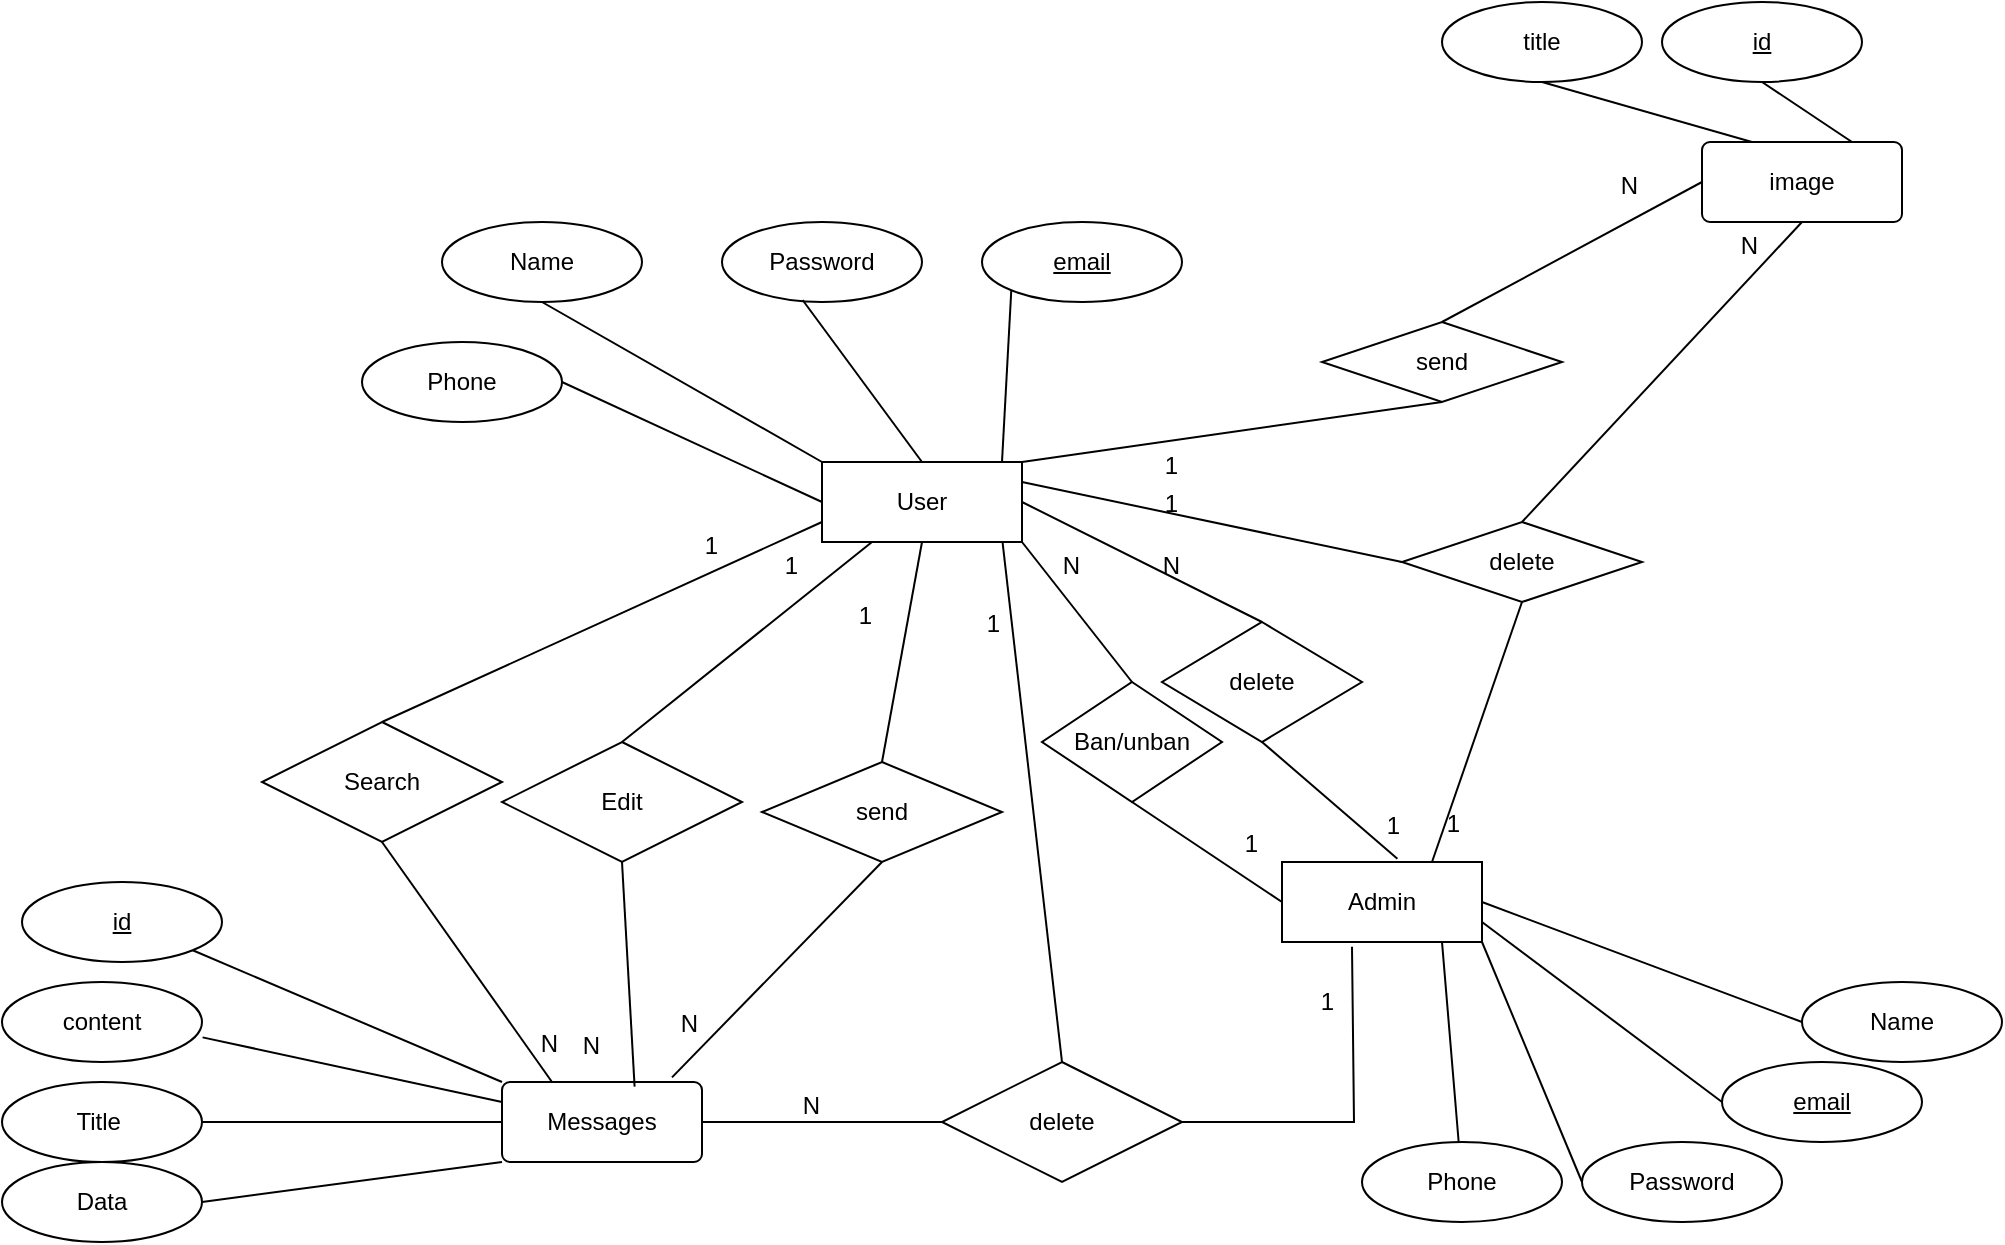 <mxfile version="23.1.1" type="device">
  <diagram name="Page-1" id="pSrCWTQ0MrUmyBq-erhx">
    <mxGraphModel dx="2039" dy="772" grid="1" gridSize="10" guides="1" tooltips="1" connect="1" arrows="1" fold="1" page="1" pageScale="1" pageWidth="850" pageHeight="1100" math="0" shadow="0">
      <root>
        <mxCell id="0" />
        <mxCell id="1" parent="0" />
        <mxCell id="HHzDjh5W3xl2r-wXphZd-11" value="User" style="whiteSpace=wrap;html=1;align=center;" vertex="1" parent="1">
          <mxGeometry x="230" y="240" width="100" height="40" as="geometry" />
        </mxCell>
        <mxCell id="HHzDjh5W3xl2r-wXphZd-13" value="Admin" style="whiteSpace=wrap;html=1;align=center;" vertex="1" parent="1">
          <mxGeometry x="460" y="440" width="100" height="40" as="geometry" />
        </mxCell>
        <mxCell id="HHzDjh5W3xl2r-wXphZd-16" value="Password" style="ellipse;whiteSpace=wrap;html=1;align=center;" vertex="1" parent="1">
          <mxGeometry x="180" y="120" width="100" height="40" as="geometry" />
        </mxCell>
        <mxCell id="HHzDjh5W3xl2r-wXphZd-17" value="Name" style="ellipse;whiteSpace=wrap;html=1;align=center;" vertex="1" parent="1">
          <mxGeometry x="40" y="120" width="100" height="40" as="geometry" />
        </mxCell>
        <mxCell id="HHzDjh5W3xl2r-wXphZd-18" value="email" style="ellipse;whiteSpace=wrap;html=1;align=center;fontStyle=4;" vertex="1" parent="1">
          <mxGeometry x="310" y="120" width="100" height="40" as="geometry" />
        </mxCell>
        <mxCell id="HHzDjh5W3xl2r-wXphZd-19" value="Phone" style="ellipse;whiteSpace=wrap;html=1;align=center;" vertex="1" parent="1">
          <mxGeometry y="180" width="100" height="40" as="geometry" />
        </mxCell>
        <mxCell id="HHzDjh5W3xl2r-wXphZd-34" value="" style="endArrow=none;html=1;rounded=0;entryX=0;entryY=0.5;entryDx=0;entryDy=0;exitX=1;exitY=0.5;exitDx=0;exitDy=0;" edge="1" parent="1" source="HHzDjh5W3xl2r-wXphZd-19" target="HHzDjh5W3xl2r-wXphZd-11">
          <mxGeometry width="50" height="50" relative="1" as="geometry">
            <mxPoint x="100" y="270" as="sourcePoint" />
            <mxPoint x="150" y="220" as="targetPoint" />
          </mxGeometry>
        </mxCell>
        <mxCell id="HHzDjh5W3xl2r-wXphZd-35" value="" style="endArrow=none;html=1;rounded=0;exitX=0;exitY=0;exitDx=0;exitDy=0;entryX=0.5;entryY=1;entryDx=0;entryDy=0;" edge="1" parent="1" source="HHzDjh5W3xl2r-wXphZd-11" target="HHzDjh5W3xl2r-wXphZd-17">
          <mxGeometry width="50" height="50" relative="1" as="geometry">
            <mxPoint x="50" y="210" as="sourcePoint" />
            <mxPoint x="100" y="160" as="targetPoint" />
          </mxGeometry>
        </mxCell>
        <mxCell id="HHzDjh5W3xl2r-wXphZd-36" value="" style="endArrow=none;html=1;rounded=0;exitX=0.5;exitY=0;exitDx=0;exitDy=0;entryX=0.403;entryY=0.975;entryDx=0;entryDy=0;entryPerimeter=0;" edge="1" parent="1" source="HHzDjh5W3xl2r-wXphZd-11" target="HHzDjh5W3xl2r-wXphZd-16">
          <mxGeometry width="50" height="50" relative="1" as="geometry">
            <mxPoint x="280" y="230" as="sourcePoint" />
            <mxPoint x="240" y="170" as="targetPoint" />
          </mxGeometry>
        </mxCell>
        <mxCell id="HHzDjh5W3xl2r-wXphZd-37" value="" style="endArrow=none;html=1;rounded=0;entryX=0;entryY=1;entryDx=0;entryDy=0;" edge="1" parent="1" target="HHzDjh5W3xl2r-wXphZd-18">
          <mxGeometry width="50" height="50" relative="1" as="geometry">
            <mxPoint x="320" y="240" as="sourcePoint" />
            <mxPoint x="370" y="170" as="targetPoint" />
          </mxGeometry>
        </mxCell>
        <mxCell id="HHzDjh5W3xl2r-wXphZd-39" value="email" style="ellipse;whiteSpace=wrap;html=1;align=center;fontStyle=4;" vertex="1" parent="1">
          <mxGeometry x="680" y="540" width="100" height="40" as="geometry" />
        </mxCell>
        <mxCell id="HHzDjh5W3xl2r-wXphZd-40" value="Password" style="ellipse;whiteSpace=wrap;html=1;align=center;" vertex="1" parent="1">
          <mxGeometry x="610" y="580" width="100" height="40" as="geometry" />
        </mxCell>
        <mxCell id="HHzDjh5W3xl2r-wXphZd-41" value="Name" style="ellipse;whiteSpace=wrap;html=1;align=center;" vertex="1" parent="1">
          <mxGeometry x="720" y="500" width="100" height="40" as="geometry" />
        </mxCell>
        <mxCell id="HHzDjh5W3xl2r-wXphZd-42" value="Phone" style="ellipse;whiteSpace=wrap;html=1;align=center;" vertex="1" parent="1">
          <mxGeometry x="500" y="580" width="100" height="40" as="geometry" />
        </mxCell>
        <mxCell id="HHzDjh5W3xl2r-wXphZd-43" value="" style="endArrow=none;html=1;rounded=0;entryX=0;entryY=0.5;entryDx=0;entryDy=0;" edge="1" parent="1" target="HHzDjh5W3xl2r-wXphZd-41">
          <mxGeometry width="50" height="50" relative="1" as="geometry">
            <mxPoint x="560" y="460" as="sourcePoint" />
            <mxPoint x="600" y="380" as="targetPoint" />
          </mxGeometry>
        </mxCell>
        <mxCell id="HHzDjh5W3xl2r-wXphZd-44" value="" style="endArrow=none;html=1;rounded=0;entryX=0;entryY=0.5;entryDx=0;entryDy=0;exitX=1;exitY=0.75;exitDx=0;exitDy=0;" edge="1" parent="1" source="HHzDjh5W3xl2r-wXphZd-13" target="HHzDjh5W3xl2r-wXphZd-39">
          <mxGeometry width="50" height="50" relative="1" as="geometry">
            <mxPoint x="570" y="480" as="sourcePoint" />
            <mxPoint x="610" y="410" as="targetPoint" />
          </mxGeometry>
        </mxCell>
        <mxCell id="HHzDjh5W3xl2r-wXphZd-45" value="" style="endArrow=none;html=1;rounded=0;" edge="1" parent="1" source="HHzDjh5W3xl2r-wXphZd-42">
          <mxGeometry width="50" height="50" relative="1" as="geometry">
            <mxPoint x="571.7" y="545.68" as="sourcePoint" />
            <mxPoint x="540" y="480" as="targetPoint" />
          </mxGeometry>
        </mxCell>
        <mxCell id="HHzDjh5W3xl2r-wXphZd-48" value="" style="endArrow=none;html=1;rounded=0;exitX=0;exitY=0.5;exitDx=0;exitDy=0;entryX=1;entryY=1;entryDx=0;entryDy=0;" edge="1" parent="1" source="HHzDjh5W3xl2r-wXphZd-40" target="HHzDjh5W3xl2r-wXphZd-13">
          <mxGeometry width="50" height="50" relative="1" as="geometry">
            <mxPoint x="600" y="500" as="sourcePoint" />
            <mxPoint x="650" y="450" as="targetPoint" />
          </mxGeometry>
        </mxCell>
        <mxCell id="HHzDjh5W3xl2r-wXphZd-49" value="send" style="shape=rhombus;perimeter=rhombusPerimeter;whiteSpace=wrap;html=1;align=center;" vertex="1" parent="1">
          <mxGeometry x="200" y="390" width="120" height="50" as="geometry" />
        </mxCell>
        <mxCell id="HHzDjh5W3xl2r-wXphZd-50" value="Messages" style="rounded=1;arcSize=10;whiteSpace=wrap;html=1;align=center;" vertex="1" parent="1">
          <mxGeometry x="70" y="550" width="100" height="40" as="geometry" />
        </mxCell>
        <mxCell id="HHzDjh5W3xl2r-wXphZd-52" value="id" style="ellipse;whiteSpace=wrap;html=1;align=center;fontStyle=4;" vertex="1" parent="1">
          <mxGeometry x="-170" y="450" width="100" height="40" as="geometry" />
        </mxCell>
        <mxCell id="HHzDjh5W3xl2r-wXphZd-53" value="Data" style="ellipse;whiteSpace=wrap;html=1;align=center;" vertex="1" parent="1">
          <mxGeometry x="-180" y="590" width="100" height="40" as="geometry" />
        </mxCell>
        <mxCell id="HHzDjh5W3xl2r-wXphZd-54" value="Title&amp;nbsp;" style="ellipse;whiteSpace=wrap;html=1;align=center;" vertex="1" parent="1">
          <mxGeometry x="-180" y="550" width="100" height="40" as="geometry" />
        </mxCell>
        <mxCell id="HHzDjh5W3xl2r-wXphZd-55" value="content" style="ellipse;whiteSpace=wrap;html=1;align=center;" vertex="1" parent="1">
          <mxGeometry x="-180" y="500" width="100" height="40" as="geometry" />
        </mxCell>
        <mxCell id="HHzDjh5W3xl2r-wXphZd-58" value="" style="endArrow=none;html=1;rounded=0;entryX=0;entryY=0;entryDx=0;entryDy=0;exitX=1;exitY=1;exitDx=0;exitDy=0;" edge="1" parent="1" source="HHzDjh5W3xl2r-wXphZd-52" target="HHzDjh5W3xl2r-wXphZd-50">
          <mxGeometry width="50" height="50" relative="1" as="geometry">
            <mxPoint x="10" y="460" as="sourcePoint" />
            <mxPoint x="60" y="410" as="targetPoint" />
          </mxGeometry>
        </mxCell>
        <mxCell id="HHzDjh5W3xl2r-wXphZd-59" value="" style="endArrow=none;html=1;rounded=0;entryX=0;entryY=0.25;entryDx=0;entryDy=0;exitX=1.003;exitY=0.692;exitDx=0;exitDy=0;exitPerimeter=0;" edge="1" parent="1" source="HHzDjh5W3xl2r-wXphZd-55" target="HHzDjh5W3xl2r-wXphZd-50">
          <mxGeometry width="50" height="50" relative="1" as="geometry">
            <mxPoint x="10" y="520" as="sourcePoint" />
            <mxPoint x="60" y="470" as="targetPoint" />
          </mxGeometry>
        </mxCell>
        <mxCell id="HHzDjh5W3xl2r-wXphZd-60" value="" style="endArrow=none;html=1;rounded=0;entryX=0;entryY=0.5;entryDx=0;entryDy=0;exitX=1;exitY=0.5;exitDx=0;exitDy=0;" edge="1" parent="1" source="HHzDjh5W3xl2r-wXphZd-54" target="HHzDjh5W3xl2r-wXphZd-50">
          <mxGeometry width="50" height="50" relative="1" as="geometry">
            <mxPoint x="10" y="570" as="sourcePoint" />
            <mxPoint x="60" y="520" as="targetPoint" />
          </mxGeometry>
        </mxCell>
        <mxCell id="HHzDjh5W3xl2r-wXphZd-61" value="" style="endArrow=none;html=1;rounded=0;exitX=1;exitY=0.5;exitDx=0;exitDy=0;entryX=0;entryY=1;entryDx=0;entryDy=0;" edge="1" parent="1" source="HHzDjh5W3xl2r-wXphZd-53" target="HHzDjh5W3xl2r-wXphZd-50">
          <mxGeometry width="50" height="50" relative="1" as="geometry">
            <mxPoint x="20" y="640" as="sourcePoint" />
            <mxPoint x="70" y="590" as="targetPoint" />
          </mxGeometry>
        </mxCell>
        <mxCell id="HHzDjh5W3xl2r-wXphZd-65" value="" style="endArrow=none;html=1;rounded=0;entryX=0.5;entryY=1;entryDx=0;entryDy=0;exitX=0.5;exitY=0;exitDx=0;exitDy=0;" edge="1" parent="1" source="HHzDjh5W3xl2r-wXphZd-49" target="HHzDjh5W3xl2r-wXphZd-11">
          <mxGeometry relative="1" as="geometry">
            <mxPoint x="240" y="390" as="sourcePoint" />
            <mxPoint x="510" y="400" as="targetPoint" />
          </mxGeometry>
        </mxCell>
        <mxCell id="HHzDjh5W3xl2r-wXphZd-66" value="1" style="resizable=0;html=1;whiteSpace=wrap;align=right;verticalAlign=bottom;" connectable="0" vertex="1" parent="HHzDjh5W3xl2r-wXphZd-65">
          <mxGeometry x="1" relative="1" as="geometry">
            <mxPoint x="-24" y="46" as="offset" />
          </mxGeometry>
        </mxCell>
        <mxCell id="HHzDjh5W3xl2r-wXphZd-67" value="" style="endArrow=none;html=1;rounded=0;exitX=0.5;exitY=1;exitDx=0;exitDy=0;entryX=0.85;entryY=-0.058;entryDx=0;entryDy=0;entryPerimeter=0;" edge="1" parent="1" source="HHzDjh5W3xl2r-wXphZd-49" target="HHzDjh5W3xl2r-wXphZd-50">
          <mxGeometry relative="1" as="geometry">
            <mxPoint x="350" y="400" as="sourcePoint" />
            <mxPoint x="510" y="400" as="targetPoint" />
          </mxGeometry>
        </mxCell>
        <mxCell id="HHzDjh5W3xl2r-wXphZd-68" value="N" style="resizable=0;html=1;whiteSpace=wrap;align=right;verticalAlign=bottom;" connectable="0" vertex="1" parent="HHzDjh5W3xl2r-wXphZd-67">
          <mxGeometry x="1" relative="1" as="geometry">
            <mxPoint x="15" y="-18" as="offset" />
          </mxGeometry>
        </mxCell>
        <mxCell id="HHzDjh5W3xl2r-wXphZd-69" value="delete" style="shape=rhombus;perimeter=rhombusPerimeter;whiteSpace=wrap;html=1;align=center;" vertex="1" parent="1">
          <mxGeometry x="290" y="540" width="120" height="60" as="geometry" />
        </mxCell>
        <mxCell id="HHzDjh5W3xl2r-wXphZd-70" value="" style="endArrow=none;html=1;rounded=0;exitX=1;exitY=0.5;exitDx=0;exitDy=0;entryX=0.35;entryY=1.058;entryDx=0;entryDy=0;entryPerimeter=0;" edge="1" parent="1" source="HHzDjh5W3xl2r-wXphZd-69" target="HHzDjh5W3xl2r-wXphZd-13">
          <mxGeometry relative="1" as="geometry">
            <mxPoint x="350" y="520" as="sourcePoint" />
            <mxPoint x="510" y="520" as="targetPoint" />
            <Array as="points">
              <mxPoint x="496" y="570" />
            </Array>
          </mxGeometry>
        </mxCell>
        <mxCell id="HHzDjh5W3xl2r-wXphZd-71" value="1" style="resizable=0;html=1;whiteSpace=wrap;align=right;verticalAlign=bottom;" connectable="0" vertex="1" parent="HHzDjh5W3xl2r-wXphZd-70">
          <mxGeometry x="1" relative="1" as="geometry">
            <mxPoint x="-8" y="36" as="offset" />
          </mxGeometry>
        </mxCell>
        <mxCell id="HHzDjh5W3xl2r-wXphZd-73" value="" style="endArrow=none;html=1;rounded=0;exitX=1;exitY=0.5;exitDx=0;exitDy=0;entryX=0;entryY=0.5;entryDx=0;entryDy=0;" edge="1" parent="1" source="HHzDjh5W3xl2r-wXphZd-50" target="HHzDjh5W3xl2r-wXphZd-69">
          <mxGeometry relative="1" as="geometry">
            <mxPoint x="350" y="400" as="sourcePoint" />
            <mxPoint x="290" y="560" as="targetPoint" />
          </mxGeometry>
        </mxCell>
        <mxCell id="HHzDjh5W3xl2r-wXphZd-74" value="N" style="resizable=0;html=1;whiteSpace=wrap;align=right;verticalAlign=bottom;" connectable="0" vertex="1" parent="HHzDjh5W3xl2r-wXphZd-73">
          <mxGeometry x="1" relative="1" as="geometry">
            <mxPoint x="-60" as="offset" />
          </mxGeometry>
        </mxCell>
        <mxCell id="HHzDjh5W3xl2r-wXphZd-75" value="" style="endArrow=none;html=1;rounded=0;entryX=0.903;entryY=1.008;entryDx=0;entryDy=0;entryPerimeter=0;" edge="1" parent="1" target="HHzDjh5W3xl2r-wXphZd-11">
          <mxGeometry relative="1" as="geometry">
            <mxPoint x="350" y="540" as="sourcePoint" />
            <mxPoint x="510" y="540" as="targetPoint" />
          </mxGeometry>
        </mxCell>
        <mxCell id="HHzDjh5W3xl2r-wXphZd-76" value="1" style="resizable=0;html=1;whiteSpace=wrap;align=right;verticalAlign=bottom;" connectable="0" vertex="1" parent="HHzDjh5W3xl2r-wXphZd-75">
          <mxGeometry x="1" relative="1" as="geometry">
            <mxPoint y="49" as="offset" />
          </mxGeometry>
        </mxCell>
        <mxCell id="HHzDjh5W3xl2r-wXphZd-77" value="Edit" style="shape=rhombus;perimeter=rhombusPerimeter;whiteSpace=wrap;html=1;align=center;" vertex="1" parent="1">
          <mxGeometry x="70" y="380" width="120" height="60" as="geometry" />
        </mxCell>
        <mxCell id="HHzDjh5W3xl2r-wXphZd-78" value="" style="endArrow=none;html=1;rounded=0;exitX=0.5;exitY=0;exitDx=0;exitDy=0;entryX=0.25;entryY=1;entryDx=0;entryDy=0;" edge="1" parent="1" source="HHzDjh5W3xl2r-wXphZd-77" target="HHzDjh5W3xl2r-wXphZd-11">
          <mxGeometry relative="1" as="geometry">
            <mxPoint x="350" y="400" as="sourcePoint" />
            <mxPoint x="510" y="400" as="targetPoint" />
          </mxGeometry>
        </mxCell>
        <mxCell id="HHzDjh5W3xl2r-wXphZd-79" value="1" style="resizable=0;html=1;whiteSpace=wrap;align=right;verticalAlign=bottom;" connectable="0" vertex="1" parent="HHzDjh5W3xl2r-wXphZd-78">
          <mxGeometry x="1" relative="1" as="geometry">
            <mxPoint x="-35" y="20" as="offset" />
          </mxGeometry>
        </mxCell>
        <mxCell id="HHzDjh5W3xl2r-wXphZd-80" value="" style="endArrow=none;html=1;rounded=0;exitX=0.5;exitY=1;exitDx=0;exitDy=0;entryX=0.663;entryY=0.058;entryDx=0;entryDy=0;entryPerimeter=0;" edge="1" parent="1" source="HHzDjh5W3xl2r-wXphZd-77" target="HHzDjh5W3xl2r-wXphZd-50">
          <mxGeometry relative="1" as="geometry">
            <mxPoint x="350" y="400" as="sourcePoint" />
            <mxPoint x="130" y="540" as="targetPoint" />
          </mxGeometry>
        </mxCell>
        <mxCell id="HHzDjh5W3xl2r-wXphZd-81" value="N" style="resizable=0;html=1;whiteSpace=wrap;align=right;verticalAlign=bottom;" connectable="0" vertex="1" parent="HHzDjh5W3xl2r-wXphZd-80">
          <mxGeometry x="1" relative="1" as="geometry">
            <mxPoint x="-16" y="-12" as="offset" />
          </mxGeometry>
        </mxCell>
        <mxCell id="HHzDjh5W3xl2r-wXphZd-83" value="Search" style="shape=rhombus;perimeter=rhombusPerimeter;whiteSpace=wrap;html=1;align=center;" vertex="1" parent="1">
          <mxGeometry x="-50" y="370" width="120" height="60" as="geometry" />
        </mxCell>
        <mxCell id="HHzDjh5W3xl2r-wXphZd-84" value="" style="endArrow=none;html=1;rounded=0;exitX=0.5;exitY=0;exitDx=0;exitDy=0;entryX=0;entryY=0.75;entryDx=0;entryDy=0;" edge="1" parent="1" source="HHzDjh5W3xl2r-wXphZd-83" target="HHzDjh5W3xl2r-wXphZd-11">
          <mxGeometry relative="1" as="geometry">
            <mxPoint x="90" y="400" as="sourcePoint" />
            <mxPoint x="250" y="400" as="targetPoint" />
          </mxGeometry>
        </mxCell>
        <mxCell id="HHzDjh5W3xl2r-wXphZd-85" value="1" style="resizable=0;html=1;whiteSpace=wrap;align=right;verticalAlign=bottom;" connectable="0" vertex="1" parent="HHzDjh5W3xl2r-wXphZd-84">
          <mxGeometry x="1" relative="1" as="geometry">
            <mxPoint x="-50" y="20" as="offset" />
          </mxGeometry>
        </mxCell>
        <mxCell id="HHzDjh5W3xl2r-wXphZd-86" value="" style="endArrow=none;html=1;rounded=0;exitX=0.5;exitY=1;exitDx=0;exitDy=0;entryX=0.25;entryY=0;entryDx=0;entryDy=0;" edge="1" parent="1" source="HHzDjh5W3xl2r-wXphZd-83" target="HHzDjh5W3xl2r-wXphZd-50">
          <mxGeometry relative="1" as="geometry">
            <mxPoint x="90" y="400" as="sourcePoint" />
            <mxPoint x="250" y="400" as="targetPoint" />
          </mxGeometry>
        </mxCell>
        <mxCell id="HHzDjh5W3xl2r-wXphZd-87" value="N" style="resizable=0;html=1;whiteSpace=wrap;align=right;verticalAlign=bottom;" connectable="0" vertex="1" parent="HHzDjh5W3xl2r-wXphZd-86">
          <mxGeometry x="1" relative="1" as="geometry">
            <mxPoint x="5" y="-10" as="offset" />
          </mxGeometry>
        </mxCell>
        <mxCell id="HHzDjh5W3xl2r-wXphZd-88" value="Ban/unban" style="shape=rhombus;perimeter=rhombusPerimeter;whiteSpace=wrap;html=1;align=center;" vertex="1" parent="1">
          <mxGeometry x="340" y="350" width="90" height="60" as="geometry" />
        </mxCell>
        <mxCell id="HHzDjh5W3xl2r-wXphZd-91" value="" style="endArrow=none;html=1;rounded=0;exitX=0.5;exitY=0;exitDx=0;exitDy=0;entryX=1;entryY=1;entryDx=0;entryDy=0;" edge="1" parent="1" source="HHzDjh5W3xl2r-wXphZd-88" target="HHzDjh5W3xl2r-wXphZd-11">
          <mxGeometry relative="1" as="geometry">
            <mxPoint x="425" y="340" as="sourcePoint" />
            <mxPoint x="335" y="290" as="targetPoint" />
          </mxGeometry>
        </mxCell>
        <mxCell id="HHzDjh5W3xl2r-wXphZd-92" value="N" style="resizable=0;html=1;whiteSpace=wrap;align=right;verticalAlign=bottom;" connectable="0" vertex="1" parent="HHzDjh5W3xl2r-wXphZd-91">
          <mxGeometry x="1" relative="1" as="geometry">
            <mxPoint x="30" y="20" as="offset" />
          </mxGeometry>
        </mxCell>
        <mxCell id="HHzDjh5W3xl2r-wXphZd-93" value="delete" style="shape=rhombus;perimeter=rhombusPerimeter;whiteSpace=wrap;html=1;align=center;" vertex="1" parent="1">
          <mxGeometry x="400" y="320" width="100" height="60" as="geometry" />
        </mxCell>
        <mxCell id="HHzDjh5W3xl2r-wXphZd-94" value="" style="endArrow=none;html=1;rounded=0;exitX=0.5;exitY=1;exitDx=0;exitDy=0;entryX=0.577;entryY=-0.042;entryDx=0;entryDy=0;entryPerimeter=0;" edge="1" parent="1" source="HHzDjh5W3xl2r-wXphZd-93" target="HHzDjh5W3xl2r-wXphZd-13">
          <mxGeometry relative="1" as="geometry">
            <mxPoint x="370" y="400" as="sourcePoint" />
            <mxPoint x="530" y="400" as="targetPoint" />
          </mxGeometry>
        </mxCell>
        <mxCell id="HHzDjh5W3xl2r-wXphZd-95" value="1" style="resizable=0;html=1;whiteSpace=wrap;align=right;verticalAlign=bottom;" connectable="0" vertex="1" parent="HHzDjh5W3xl2r-wXphZd-94">
          <mxGeometry x="1" relative="1" as="geometry">
            <mxPoint x="3" y="-8" as="offset" />
          </mxGeometry>
        </mxCell>
        <mxCell id="HHzDjh5W3xl2r-wXphZd-96" value="" style="endArrow=none;html=1;rounded=0;entryX=1;entryY=0.5;entryDx=0;entryDy=0;exitX=0.5;exitY=0;exitDx=0;exitDy=0;" edge="1" parent="1" source="HHzDjh5W3xl2r-wXphZd-93" target="HHzDjh5W3xl2r-wXphZd-11">
          <mxGeometry relative="1" as="geometry">
            <mxPoint x="500" y="300" as="sourcePoint" />
            <mxPoint x="530" y="400" as="targetPoint" />
          </mxGeometry>
        </mxCell>
        <mxCell id="HHzDjh5W3xl2r-wXphZd-97" value="N" style="resizable=0;html=1;whiteSpace=wrap;align=right;verticalAlign=bottom;" connectable="0" vertex="1" parent="HHzDjh5W3xl2r-wXphZd-96">
          <mxGeometry x="1" relative="1" as="geometry">
            <mxPoint x="80" y="40" as="offset" />
          </mxGeometry>
        </mxCell>
        <mxCell id="HHzDjh5W3xl2r-wXphZd-98" value="" style="endArrow=none;html=1;rounded=0;exitX=0.5;exitY=1;exitDx=0;exitDy=0;entryX=0;entryY=0.5;entryDx=0;entryDy=0;" edge="1" parent="1" source="HHzDjh5W3xl2r-wXphZd-88" target="HHzDjh5W3xl2r-wXphZd-13">
          <mxGeometry relative="1" as="geometry">
            <mxPoint x="370" y="400" as="sourcePoint" />
            <mxPoint x="530" y="400" as="targetPoint" />
          </mxGeometry>
        </mxCell>
        <mxCell id="HHzDjh5W3xl2r-wXphZd-99" value="1" style="resizable=0;html=1;whiteSpace=wrap;align=right;verticalAlign=bottom;" connectable="0" vertex="1" parent="HHzDjh5W3xl2r-wXphZd-98">
          <mxGeometry x="1" relative="1" as="geometry">
            <mxPoint x="-10" y="-20" as="offset" />
          </mxGeometry>
        </mxCell>
        <mxCell id="HHzDjh5W3xl2r-wXphZd-100" value="image" style="rounded=1;arcSize=10;whiteSpace=wrap;html=1;align=center;" vertex="1" parent="1">
          <mxGeometry x="670" y="80" width="100" height="40" as="geometry" />
        </mxCell>
        <mxCell id="HHzDjh5W3xl2r-wXphZd-101" value="id" style="ellipse;whiteSpace=wrap;html=1;align=center;fontStyle=4;" vertex="1" parent="1">
          <mxGeometry x="650" y="10" width="100" height="40" as="geometry" />
        </mxCell>
        <mxCell id="HHzDjh5W3xl2r-wXphZd-102" value="title" style="ellipse;whiteSpace=wrap;html=1;align=center;" vertex="1" parent="1">
          <mxGeometry x="540" y="10" width="100" height="40" as="geometry" />
        </mxCell>
        <mxCell id="HHzDjh5W3xl2r-wXphZd-103" value="" style="endArrow=none;html=1;rounded=0;entryX=0.5;entryY=1;entryDx=0;entryDy=0;exitX=0.75;exitY=0;exitDx=0;exitDy=0;" edge="1" parent="1" source="HHzDjh5W3xl2r-wXphZd-100" target="HHzDjh5W3xl2r-wXphZd-101">
          <mxGeometry width="50" height="50" relative="1" as="geometry">
            <mxPoint x="730" y="90" as="sourcePoint" />
            <mxPoint x="680" y="60" as="targetPoint" />
          </mxGeometry>
        </mxCell>
        <mxCell id="HHzDjh5W3xl2r-wXphZd-104" value="" style="endArrow=none;html=1;rounded=0;exitX=0.25;exitY=0;exitDx=0;exitDy=0;" edge="1" parent="1" source="HHzDjh5W3xl2r-wXphZd-100">
          <mxGeometry width="50" height="50" relative="1" as="geometry">
            <mxPoint x="540" y="100" as="sourcePoint" />
            <mxPoint x="590" y="50" as="targetPoint" />
          </mxGeometry>
        </mxCell>
        <mxCell id="HHzDjh5W3xl2r-wXphZd-105" value="send" style="shape=rhombus;perimeter=rhombusPerimeter;whiteSpace=wrap;html=1;align=center;" vertex="1" parent="1">
          <mxGeometry x="480" y="170" width="120" height="40" as="geometry" />
        </mxCell>
        <mxCell id="HHzDjh5W3xl2r-wXphZd-109" style="edgeStyle=orthogonalEdgeStyle;rounded=0;orthogonalLoop=1;jettySize=auto;html=1;exitX=0.5;exitY=1;exitDx=0;exitDy=0;" edge="1" parent="1">
          <mxGeometry relative="1" as="geometry">
            <mxPoint x="570" y="310" as="sourcePoint" />
            <mxPoint x="570" y="310" as="targetPoint" />
          </mxGeometry>
        </mxCell>
        <mxCell id="HHzDjh5W3xl2r-wXphZd-111" value="delete" style="shape=rhombus;perimeter=rhombusPerimeter;whiteSpace=wrap;html=1;align=center;" vertex="1" parent="1">
          <mxGeometry x="520" y="270" width="120" height="40" as="geometry" />
        </mxCell>
        <mxCell id="HHzDjh5W3xl2r-wXphZd-112" value="" style="endArrow=none;html=1;rounded=0;exitX=0.5;exitY=1;exitDx=0;exitDy=0;entryX=0.75;entryY=0;entryDx=0;entryDy=0;" edge="1" parent="1" source="HHzDjh5W3xl2r-wXphZd-111" target="HHzDjh5W3xl2r-wXphZd-13">
          <mxGeometry relative="1" as="geometry">
            <mxPoint x="370" y="400" as="sourcePoint" />
            <mxPoint x="530" y="400" as="targetPoint" />
          </mxGeometry>
        </mxCell>
        <mxCell id="HHzDjh5W3xl2r-wXphZd-113" value="1" style="resizable=0;html=1;whiteSpace=wrap;align=right;verticalAlign=bottom;" connectable="0" vertex="1" parent="HHzDjh5W3xl2r-wXphZd-112">
          <mxGeometry x="1" relative="1" as="geometry">
            <mxPoint x="15" y="-10" as="offset" />
          </mxGeometry>
        </mxCell>
        <mxCell id="HHzDjh5W3xl2r-wXphZd-114" value="" style="endArrow=none;html=1;rounded=0;entryX=0;entryY=0.5;entryDx=0;entryDy=0;" edge="1" parent="1" target="HHzDjh5W3xl2r-wXphZd-111">
          <mxGeometry relative="1" as="geometry">
            <mxPoint x="330" y="250" as="sourcePoint" />
            <mxPoint x="490" y="250" as="targetPoint" />
          </mxGeometry>
        </mxCell>
        <mxCell id="HHzDjh5W3xl2r-wXphZd-115" value="1" style="resizable=0;html=1;whiteSpace=wrap;align=right;verticalAlign=bottom;" connectable="0" vertex="1" parent="HHzDjh5W3xl2r-wXphZd-114">
          <mxGeometry x="1" relative="1" as="geometry">
            <mxPoint x="-110" y="-20" as="offset" />
          </mxGeometry>
        </mxCell>
        <mxCell id="HHzDjh5W3xl2r-wXphZd-116" value="" style="endArrow=none;html=1;rounded=0;exitX=0.5;exitY=0;exitDx=0;exitDy=0;" edge="1" parent="1" source="HHzDjh5W3xl2r-wXphZd-111">
          <mxGeometry relative="1" as="geometry">
            <mxPoint x="580" y="230" as="sourcePoint" />
            <mxPoint x="720" y="120" as="targetPoint" />
          </mxGeometry>
        </mxCell>
        <mxCell id="HHzDjh5W3xl2r-wXphZd-117" value="N" style="resizable=0;html=1;whiteSpace=wrap;align=right;verticalAlign=bottom;" connectable="0" vertex="1" parent="HHzDjh5W3xl2r-wXphZd-116">
          <mxGeometry x="1" relative="1" as="geometry">
            <mxPoint x="-20" y="20" as="offset" />
          </mxGeometry>
        </mxCell>
        <mxCell id="HHzDjh5W3xl2r-wXphZd-118" value="" style="endArrow=none;html=1;rounded=0;exitX=1;exitY=0;exitDx=0;exitDy=0;entryX=0.5;entryY=1;entryDx=0;entryDy=0;" edge="1" parent="1" source="HHzDjh5W3xl2r-wXphZd-11" target="HHzDjh5W3xl2r-wXphZd-105">
          <mxGeometry relative="1" as="geometry">
            <mxPoint x="370" y="400" as="sourcePoint" />
            <mxPoint x="530" y="400" as="targetPoint" />
          </mxGeometry>
        </mxCell>
        <mxCell id="HHzDjh5W3xl2r-wXphZd-119" value="1" style="resizable=0;html=1;whiteSpace=wrap;align=right;verticalAlign=bottom;" connectable="0" vertex="1" parent="HHzDjh5W3xl2r-wXphZd-118">
          <mxGeometry x="1" relative="1" as="geometry">
            <mxPoint x="-130" y="40" as="offset" />
          </mxGeometry>
        </mxCell>
        <mxCell id="HHzDjh5W3xl2r-wXphZd-120" value="" style="endArrow=none;html=1;rounded=0;exitX=0.5;exitY=0;exitDx=0;exitDy=0;entryX=0;entryY=0.5;entryDx=0;entryDy=0;" edge="1" parent="1" source="HHzDjh5W3xl2r-wXphZd-105" target="HHzDjh5W3xl2r-wXphZd-100">
          <mxGeometry relative="1" as="geometry">
            <mxPoint x="370" y="400" as="sourcePoint" />
            <mxPoint x="530" y="400" as="targetPoint" />
          </mxGeometry>
        </mxCell>
        <mxCell id="HHzDjh5W3xl2r-wXphZd-121" value="N" style="resizable=0;html=1;whiteSpace=wrap;align=right;verticalAlign=bottom;" connectable="0" vertex="1" parent="HHzDjh5W3xl2r-wXphZd-120">
          <mxGeometry x="1" relative="1" as="geometry">
            <mxPoint x="-30" y="10" as="offset" />
          </mxGeometry>
        </mxCell>
      </root>
    </mxGraphModel>
  </diagram>
</mxfile>
